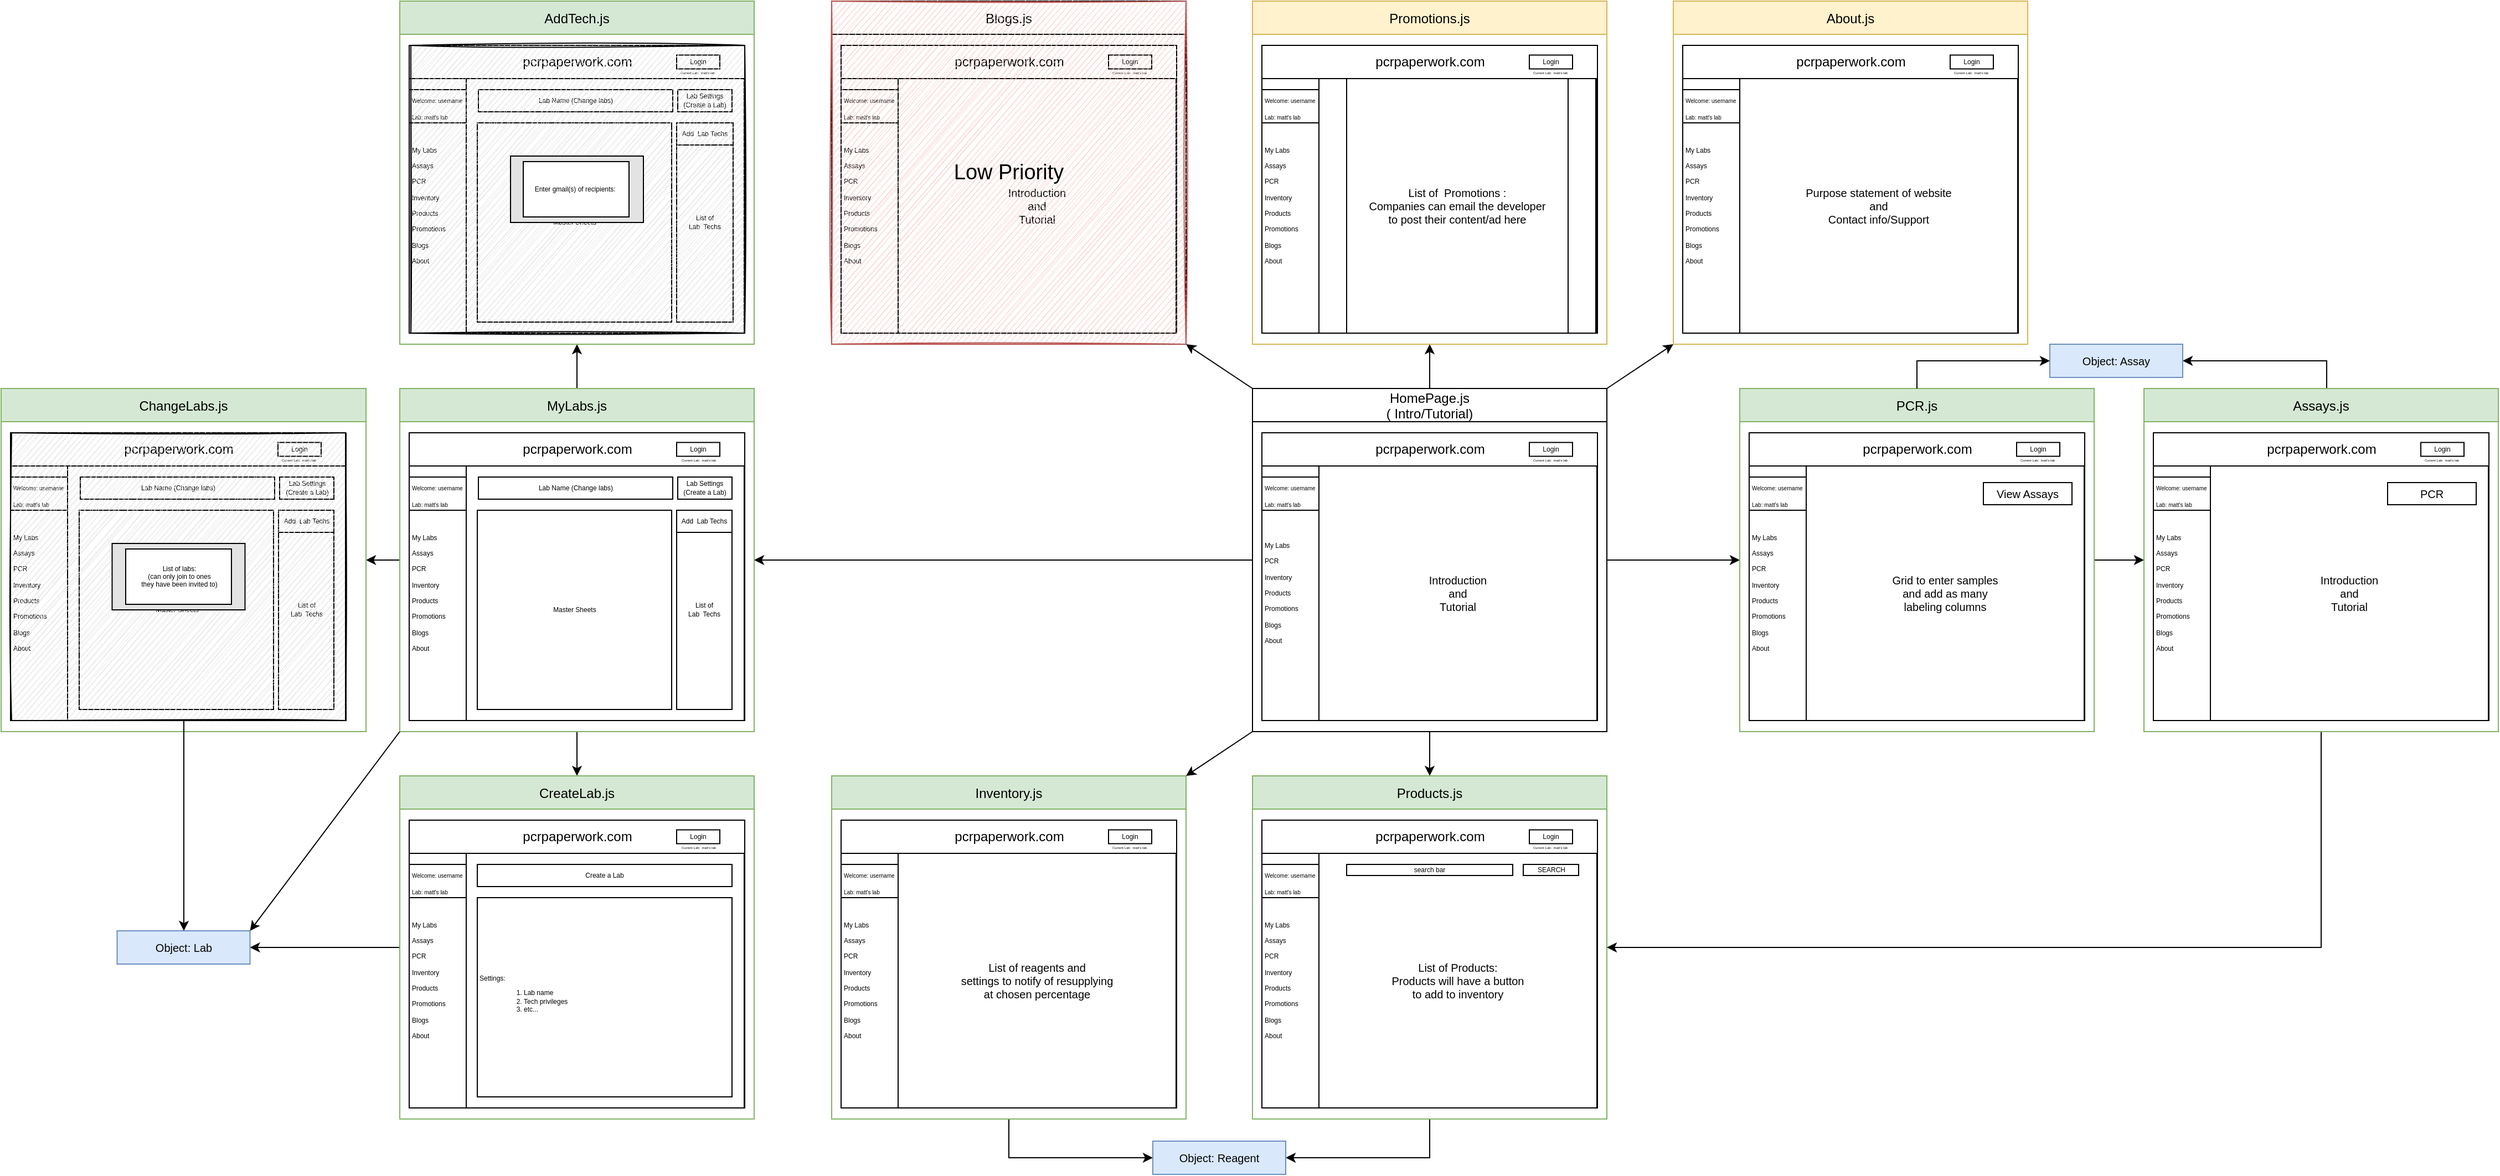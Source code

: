 <mxfile version="20.3.0" type="github">
  <diagram id="LaU50FEgYTBbN2ljfZ3S" name="Page-1">
    <mxGraphModel dx="2753" dy="591" grid="1" gridSize="10" guides="1" tooltips="1" connect="1" arrows="1" fold="1" page="1" pageScale="1" pageWidth="850" pageHeight="1100" math="0" shadow="0">
      <root>
        <mxCell id="0" />
        <mxCell id="1" parent="0" />
        <mxCell id="JK3jXlClNwFspz71vpZK-48" style="edgeStyle=elbowEdgeStyle;rounded=0;orthogonalLoop=1;jettySize=auto;html=1;entryX=1;entryY=0.5;entryDx=0;entryDy=0;fontSize=6;" parent="1" source="TSWFRNveR_eCSNxllhdP-13" target="JK3jXlClNwFspz71vpZK-1" edge="1">
          <mxGeometry relative="1" as="geometry" />
        </mxCell>
        <mxCell id="cyD56U8mkS8DnS-TQXg8-62" style="edgeStyle=orthogonalEdgeStyle;rounded=0;orthogonalLoop=1;jettySize=auto;html=1;entryX=0;entryY=0.5;entryDx=0;entryDy=0;fontSize=3;" edge="1" parent="1" source="TSWFRNveR_eCSNxllhdP-13" target="cyD56U8mkS8DnS-TQXg8-53">
          <mxGeometry relative="1" as="geometry" />
        </mxCell>
        <mxCell id="cyD56U8mkS8DnS-TQXg8-124" style="edgeStyle=orthogonalEdgeStyle;rounded=0;orthogonalLoop=1;jettySize=auto;html=1;entryX=0.5;entryY=1;entryDx=0;entryDy=0;fontSize=3;" edge="1" parent="1" source="TSWFRNveR_eCSNxllhdP-13" target="cyD56U8mkS8DnS-TQXg8-63">
          <mxGeometry relative="1" as="geometry" />
        </mxCell>
        <mxCell id="cyD56U8mkS8DnS-TQXg8-142" style="edgeStyle=orthogonalEdgeStyle;rounded=0;orthogonalLoop=1;jettySize=auto;html=1;entryX=0.5;entryY=0;entryDx=0;entryDy=0;fontSize=10;" edge="1" parent="1" source="TSWFRNveR_eCSNxllhdP-13" target="cyD56U8mkS8DnS-TQXg8-109">
          <mxGeometry relative="1" as="geometry" />
        </mxCell>
        <mxCell id="TSWFRNveR_eCSNxllhdP-13" value="HomePage.js&#xa;( Intro/Tutorial)" style="swimlane;startSize=30;fontStyle=0;" parent="1" vertex="1">
          <mxGeometry x="-540" y="360" width="320" height="310" as="geometry">
            <mxRectangle x="-495" y="10" width="140" height="30" as="alternateBounds" />
          </mxGeometry>
        </mxCell>
        <mxCell id="TSWFRNveR_eCSNxllhdP-18" value="pcrpaperwork.com" style="rounded=0;whiteSpace=wrap;html=1;align=center;" parent="TSWFRNveR_eCSNxllhdP-13" vertex="1">
          <mxGeometry x="8.5" y="40" width="303" height="30" as="geometry" />
        </mxCell>
        <mxCell id="TSWFRNveR_eCSNxllhdP-20" value="" style="rounded=0;whiteSpace=wrap;html=1;" parent="TSWFRNveR_eCSNxllhdP-13" vertex="1">
          <mxGeometry x="8.5" y="70" width="303" height="230" as="geometry" />
        </mxCell>
        <mxCell id="TSWFRNveR_eCSNxllhdP-36" value="Login" style="rounded=0;whiteSpace=wrap;html=1;fontSize=6;" parent="TSWFRNveR_eCSNxllhdP-13" vertex="1">
          <mxGeometry x="250" y="48.75" width="39" height="12.5" as="geometry" />
        </mxCell>
        <mxCell id="TSWFRNveR_eCSNxllhdP-40" value="" style="shape=image;html=1;verticalAlign=top;verticalLabelPosition=bottom;labelBackgroundColor=#ffffff;imageAspect=0;aspect=fixed;image=https://cdn4.iconfinder.com/data/icons/essential-app-2/16/burger-menu-more-panel-128.png;fontSize=6;" parent="TSWFRNveR_eCSNxllhdP-13" vertex="1">
          <mxGeometry x="30" y="46" width="18" height="18" as="geometry" />
        </mxCell>
        <mxCell id="TSWFRNveR_eCSNxllhdP-41" value="My Labs&lt;br&gt;&lt;br&gt;PCR&lt;br&gt;&lt;br&gt;Inventory&lt;br&gt;&lt;br&gt;Products&lt;br&gt;&lt;br&gt;Promotions&lt;br&gt;&lt;br&gt;Blogs&lt;br&gt;&lt;br&gt;About" style="rounded=0;whiteSpace=wrap;html=1;fontSize=6;align=left;" parent="TSWFRNveR_eCSNxllhdP-13" vertex="1">
          <mxGeometry x="8.5" y="70" width="51.5" height="230" as="geometry" />
        </mxCell>
        <mxCell id="TSWFRNveR_eCSNxllhdP-35" value="&lt;font size=&quot;1&quot;&gt;Introduction&lt;br&gt;and&lt;br&gt;Tutorial&lt;br&gt;&lt;/font&gt;" style="rounded=0;whiteSpace=wrap;html=1;fontSize=5;" parent="TSWFRNveR_eCSNxllhdP-13" vertex="1">
          <mxGeometry x="60" y="70" width="251" height="230" as="geometry" />
        </mxCell>
        <mxCell id="JK3jXlClNwFspz71vpZK-9" value="&lt;span style=&quot;font-size: 5px;&quot;&gt;Welcome: username&lt;/span&gt;&lt;br style=&quot;font-size: 5px;&quot;&gt;&lt;span style=&quot;font-size: 5px;&quot;&gt;Lab: matt&#39;s lab&lt;/span&gt;" style="rounded=0;whiteSpace=wrap;html=1;align=left;" parent="TSWFRNveR_eCSNxllhdP-13" vertex="1">
          <mxGeometry x="8.5" y="80" width="51.5" height="30" as="geometry" />
        </mxCell>
        <mxCell id="cyD56U8mkS8DnS-TQXg8-34" value="&lt;font style=&quot;font-size: 3px;&quot;&gt;&lt;font style=&quot;font-size: 3px;&quot;&gt;Current Lab:&lt;/font&gt;&amp;nbsp; matt&#39;s lab&lt;/font&gt;" style="rounded=0;whiteSpace=wrap;html=1;shadow=0;glass=0;sketch=0;fontSize=6;" vertex="1" parent="TSWFRNveR_eCSNxllhdP-13">
          <mxGeometry x="249" y="64" width="40" as="geometry" />
        </mxCell>
        <mxCell id="JK3jXlClNwFspz71vpZK-50" style="edgeStyle=elbowEdgeStyle;rounded=0;orthogonalLoop=1;jettySize=auto;html=1;entryX=0.5;entryY=0;entryDx=0;entryDy=0;fontSize=6;" parent="1" source="JK3jXlClNwFspz71vpZK-1" target="JK3jXlClNwFspz71vpZK-15" edge="1">
          <mxGeometry relative="1" as="geometry" />
        </mxCell>
        <mxCell id="cyD56U8mkS8DnS-TQXg8-13" style="edgeStyle=orthogonalEdgeStyle;rounded=0;orthogonalLoop=1;jettySize=auto;html=1;entryX=0.5;entryY=1;entryDx=0;entryDy=0;" edge="1" parent="1" source="JK3jXlClNwFspz71vpZK-1" target="cyD56U8mkS8DnS-TQXg8-1">
          <mxGeometry relative="1" as="geometry" />
        </mxCell>
        <mxCell id="cyD56U8mkS8DnS-TQXg8-135" style="edgeStyle=orthogonalEdgeStyle;rounded=0;orthogonalLoop=1;jettySize=auto;html=1;entryX=1;entryY=0.5;entryDx=0;entryDy=0;fontSize=3;" edge="1" parent="1" source="JK3jXlClNwFspz71vpZK-1" target="JK3jXlClNwFspz71vpZK-27">
          <mxGeometry relative="1" as="geometry" />
        </mxCell>
        <mxCell id="JK3jXlClNwFspz71vpZK-1" value="MyLabs.js" style="swimlane;startSize=30;fontStyle=0;fillColor=#d5e8d4;strokeColor=#82b366;" parent="1" vertex="1">
          <mxGeometry x="-1310" y="360" width="320" height="310" as="geometry">
            <mxRectangle x="-495" y="80" width="140" height="30" as="alternateBounds" />
          </mxGeometry>
        </mxCell>
        <mxCell id="JK3jXlClNwFspz71vpZK-2" value="pcrpaperwork.com" style="rounded=0;whiteSpace=wrap;html=1;align=center;" parent="JK3jXlClNwFspz71vpZK-1" vertex="1">
          <mxGeometry x="8.5" y="40" width="303" height="30" as="geometry" />
        </mxCell>
        <mxCell id="JK3jXlClNwFspz71vpZK-3" value="" style="rounded=0;whiteSpace=wrap;html=1;" parent="JK3jXlClNwFspz71vpZK-1" vertex="1">
          <mxGeometry x="8.5" y="70" width="303" height="230" as="geometry" />
        </mxCell>
        <mxCell id="JK3jXlClNwFspz71vpZK-4" value="Login" style="rounded=0;whiteSpace=wrap;html=1;fontSize=6;" parent="JK3jXlClNwFspz71vpZK-1" vertex="1">
          <mxGeometry x="250" y="48.75" width="39" height="12.5" as="geometry" />
        </mxCell>
        <mxCell id="JK3jXlClNwFspz71vpZK-5" value="" style="shape=image;html=1;verticalAlign=top;verticalLabelPosition=bottom;labelBackgroundColor=#ffffff;imageAspect=0;aspect=fixed;image=https://cdn4.iconfinder.com/data/icons/essential-app-2/16/burger-menu-more-panel-128.png;fontSize=6;" parent="JK3jXlClNwFspz71vpZK-1" vertex="1">
          <mxGeometry x="30" y="46" width="18" height="18" as="geometry" />
        </mxCell>
        <mxCell id="JK3jXlClNwFspz71vpZK-6" value="My Labs&lt;br&gt;&lt;br&gt;Assays&lt;br&gt;&lt;br&gt;PCR&lt;br&gt;&lt;br&gt;Inventory&lt;br&gt;&lt;br&gt;Products&lt;br&gt;&lt;br&gt;Promotions&lt;br&gt;&lt;br&gt;Blogs&lt;br&gt;&lt;br&gt;About" style="rounded=0;whiteSpace=wrap;html=1;fontSize=6;align=left;" parent="JK3jXlClNwFspz71vpZK-1" vertex="1">
          <mxGeometry x="8.5" y="70" width="51.5" height="230" as="geometry" />
        </mxCell>
        <mxCell id="JK3jXlClNwFspz71vpZK-7" value="" style="rounded=0;whiteSpace=wrap;html=1;fontSize=5;" parent="JK3jXlClNwFspz71vpZK-1" vertex="1">
          <mxGeometry x="60" y="70" width="251" height="230" as="geometry" />
        </mxCell>
        <mxCell id="JK3jXlClNwFspz71vpZK-8" value="&lt;font style=&quot;font-size: 5px;&quot;&gt;Welcome: username&lt;br&gt;Lab: matt&#39;s lab&lt;/font&gt;" style="rounded=0;whiteSpace=wrap;html=1;align=left;" parent="JK3jXlClNwFspz71vpZK-1" vertex="1">
          <mxGeometry x="8.5" y="80" width="51.5" height="30" as="geometry" />
        </mxCell>
        <mxCell id="JK3jXlClNwFspz71vpZK-10" value="Lab Name (Change labs)" style="rounded=0;whiteSpace=wrap;html=1;fontSize=6;" parent="JK3jXlClNwFspz71vpZK-1" vertex="1">
          <mxGeometry x="71" y="80" width="175.5" height="20" as="geometry" />
        </mxCell>
        <mxCell id="JK3jXlClNwFspz71vpZK-11" value="Master Sheets&lt;br&gt;" style="rounded=0;whiteSpace=wrap;html=1;fontSize=6;" parent="JK3jXlClNwFspz71vpZK-1" vertex="1">
          <mxGeometry x="70" y="110" width="175.5" height="180" as="geometry" />
        </mxCell>
        <mxCell id="JK3jXlClNwFspz71vpZK-12" value="List of &lt;br&gt;Lab&amp;nbsp; Techs" style="rounded=0;whiteSpace=wrap;html=1;fontSize=6;" parent="JK3jXlClNwFspz71vpZK-1" vertex="1">
          <mxGeometry x="250" y="110" width="50" height="180" as="geometry" />
        </mxCell>
        <mxCell id="JK3jXlClNwFspz71vpZK-13" value="Lab Settings&lt;br&gt;(Create a Lab)" style="rounded=0;whiteSpace=wrap;html=1;fontSize=6;" parent="JK3jXlClNwFspz71vpZK-1" vertex="1">
          <mxGeometry x="251" y="80" width="49" height="20" as="geometry" />
        </mxCell>
        <mxCell id="cyD56U8mkS8DnS-TQXg8-14" value="&lt;font style=&quot;font-size: 6px;&quot;&gt;Add&amp;nbsp; Lab Techs&lt;/font&gt;" style="rounded=0;whiteSpace=wrap;html=1;fontSize=5;" vertex="1" parent="JK3jXlClNwFspz71vpZK-1">
          <mxGeometry x="250" y="110" width="50" height="20" as="geometry" />
        </mxCell>
        <mxCell id="cyD56U8mkS8DnS-TQXg8-36" value="&lt;font style=&quot;font-size: 3px;&quot;&gt;&lt;font style=&quot;font-size: 3px;&quot;&gt;Current Lab:&lt;/font&gt;&amp;nbsp; matt&#39;s lab&lt;/font&gt;" style="rounded=0;whiteSpace=wrap;html=1;shadow=0;glass=0;sketch=0;fontSize=6;" vertex="1" parent="JK3jXlClNwFspz71vpZK-1">
          <mxGeometry x="249.5" y="64" width="40" as="geometry" />
        </mxCell>
        <mxCell id="cyD56U8mkS8DnS-TQXg8-163" style="edgeStyle=elbowEdgeStyle;rounded=0;orthogonalLoop=1;jettySize=auto;html=1;entryX=1;entryY=0.5;entryDx=0;entryDy=0;fontSize=10;" edge="1" parent="1" source="JK3jXlClNwFspz71vpZK-15" target="cyD56U8mkS8DnS-TQXg8-161">
          <mxGeometry relative="1" as="geometry" />
        </mxCell>
        <mxCell id="JK3jXlClNwFspz71vpZK-15" value="CreateLab.js" style="swimlane;startSize=30;fontStyle=0;fillColor=#d5e8d4;strokeColor=#82b366;" parent="1" vertex="1">
          <mxGeometry x="-1310" y="710" width="320" height="310" as="geometry">
            <mxRectangle x="-495" y="80" width="140" height="30" as="alternateBounds" />
          </mxGeometry>
        </mxCell>
        <mxCell id="JK3jXlClNwFspz71vpZK-16" value="pcrpaperwork.com" style="rounded=0;whiteSpace=wrap;html=1;align=center;" parent="JK3jXlClNwFspz71vpZK-15" vertex="1">
          <mxGeometry x="8.5" y="40" width="303" height="30" as="geometry" />
        </mxCell>
        <mxCell id="JK3jXlClNwFspz71vpZK-17" value="" style="rounded=0;whiteSpace=wrap;html=1;" parent="JK3jXlClNwFspz71vpZK-15" vertex="1">
          <mxGeometry x="8.5" y="70" width="303" height="230" as="geometry" />
        </mxCell>
        <mxCell id="JK3jXlClNwFspz71vpZK-18" value="Login" style="rounded=0;whiteSpace=wrap;html=1;fontSize=6;" parent="JK3jXlClNwFspz71vpZK-15" vertex="1">
          <mxGeometry x="250" y="48.75" width="39" height="12.5" as="geometry" />
        </mxCell>
        <mxCell id="JK3jXlClNwFspz71vpZK-19" value="" style="shape=image;html=1;verticalAlign=top;verticalLabelPosition=bottom;labelBackgroundColor=#ffffff;imageAspect=0;aspect=fixed;image=https://cdn4.iconfinder.com/data/icons/essential-app-2/16/burger-menu-more-panel-128.png;fontSize=6;" parent="JK3jXlClNwFspz71vpZK-15" vertex="1">
          <mxGeometry x="30" y="46" width="18" height="18" as="geometry" />
        </mxCell>
        <mxCell id="JK3jXlClNwFspz71vpZK-20" value="My Labs&lt;br&gt;&lt;br&gt;Assays&lt;br&gt;&lt;br&gt;PCR&lt;br&gt;&lt;br&gt;Inventory&lt;br&gt;&lt;br&gt;Products&lt;br&gt;&lt;br&gt;Promotions&lt;br&gt;&lt;br&gt;Blogs&lt;br&gt;&lt;br&gt;About" style="rounded=0;whiteSpace=wrap;html=1;fontSize=6;align=left;" parent="JK3jXlClNwFspz71vpZK-15" vertex="1">
          <mxGeometry x="8.5" y="70" width="51.5" height="230" as="geometry" />
        </mxCell>
        <mxCell id="JK3jXlClNwFspz71vpZK-21" value="" style="rounded=0;whiteSpace=wrap;html=1;fontSize=5;" parent="JK3jXlClNwFspz71vpZK-15" vertex="1">
          <mxGeometry x="60" y="70" width="251" height="230" as="geometry" />
        </mxCell>
        <mxCell id="JK3jXlClNwFspz71vpZK-22" value="&lt;span style=&quot;font-size: 5px;&quot;&gt;Welcome: username&lt;/span&gt;&lt;br style=&quot;font-size: 5px;&quot;&gt;&lt;span style=&quot;font-size: 5px;&quot;&gt;Lab: matt&#39;s lab&lt;/span&gt;" style="rounded=0;whiteSpace=wrap;html=1;align=left;" parent="JK3jXlClNwFspz71vpZK-15" vertex="1">
          <mxGeometry x="8.5" y="80" width="51.5" height="30" as="geometry" />
        </mxCell>
        <mxCell id="JK3jXlClNwFspz71vpZK-23" value="Create a Lab" style="rounded=0;whiteSpace=wrap;html=1;fontSize=6;" parent="JK3jXlClNwFspz71vpZK-15" vertex="1">
          <mxGeometry x="70" y="80" width="230" height="20" as="geometry" />
        </mxCell>
        <mxCell id="JK3jXlClNwFspz71vpZK-24" value="Settings:&lt;br&gt;&lt;ol&gt;&lt;li&gt;Lab name&lt;/li&gt;&lt;li&gt;Tech privileges&lt;/li&gt;&lt;li&gt;etc...&lt;/li&gt;&lt;/ol&gt;" style="rounded=0;whiteSpace=wrap;html=1;fontSize=6;align=left;" parent="JK3jXlClNwFspz71vpZK-15" vertex="1">
          <mxGeometry x="70" y="110" width="230" height="180" as="geometry" />
        </mxCell>
        <mxCell id="cyD56U8mkS8DnS-TQXg8-32" value="&lt;font style=&quot;font-size: 3px;&quot;&gt;&lt;font style=&quot;font-size: 3px;&quot;&gt;Current Lab:&lt;/font&gt;&amp;nbsp; matt&#39;s lab&lt;/font&gt;" style="rounded=0;whiteSpace=wrap;html=1;shadow=0;glass=0;sketch=0;fontSize=6;" vertex="1" parent="JK3jXlClNwFspz71vpZK-15">
          <mxGeometry x="250" y="64" width="40" as="geometry" />
        </mxCell>
        <mxCell id="JK3jXlClNwFspz71vpZK-27" value="ChangeLabs.js" style="swimlane;startSize=30;fontStyle=0;fillColor=#d5e8d4;strokeColor=#82b366;" parent="1" vertex="1">
          <mxGeometry x="-1670" y="360" width="329.5" height="310" as="geometry">
            <mxRectangle x="-495" y="80" width="140" height="30" as="alternateBounds" />
          </mxGeometry>
        </mxCell>
        <mxCell id="JK3jXlClNwFspz71vpZK-28" value="pcrpaperwork.com" style="rounded=0;whiteSpace=wrap;html=1;align=center;" parent="JK3jXlClNwFspz71vpZK-27" vertex="1">
          <mxGeometry x="8.5" y="40" width="303" height="30" as="geometry" />
        </mxCell>
        <mxCell id="JK3jXlClNwFspz71vpZK-29" value="" style="rounded=0;whiteSpace=wrap;html=1;" parent="JK3jXlClNwFspz71vpZK-27" vertex="1">
          <mxGeometry x="8.5" y="70" width="303" height="230" as="geometry" />
        </mxCell>
        <mxCell id="JK3jXlClNwFspz71vpZK-30" value="Login" style="rounded=0;whiteSpace=wrap;html=1;fontSize=6;" parent="JK3jXlClNwFspz71vpZK-27" vertex="1">
          <mxGeometry x="250" y="48.75" width="39" height="12.5" as="geometry" />
        </mxCell>
        <mxCell id="JK3jXlClNwFspz71vpZK-31" value="" style="shape=image;html=1;verticalAlign=top;verticalLabelPosition=bottom;labelBackgroundColor=#ffffff;imageAspect=0;aspect=fixed;image=https://cdn4.iconfinder.com/data/icons/essential-app-2/16/burger-menu-more-panel-128.png;fontSize=6;" parent="JK3jXlClNwFspz71vpZK-27" vertex="1">
          <mxGeometry x="30" y="46" width="18" height="18" as="geometry" />
        </mxCell>
        <mxCell id="JK3jXlClNwFspz71vpZK-32" value="My Labs&lt;br&gt;&lt;br&gt;Assays&lt;br&gt;&lt;br&gt;PCR&lt;br&gt;&lt;br&gt;Inventory&lt;br&gt;&lt;br&gt;Products&lt;br&gt;&lt;br&gt;Promotions&lt;br&gt;&lt;br&gt;Blogs&lt;br&gt;&lt;br&gt;About" style="rounded=0;whiteSpace=wrap;html=1;fontSize=6;align=left;" parent="JK3jXlClNwFspz71vpZK-27" vertex="1">
          <mxGeometry x="8.5" y="70" width="51.5" height="230" as="geometry" />
        </mxCell>
        <mxCell id="JK3jXlClNwFspz71vpZK-33" value="" style="rounded=0;whiteSpace=wrap;html=1;fontSize=5;" parent="JK3jXlClNwFspz71vpZK-27" vertex="1">
          <mxGeometry x="60" y="70" width="251" height="230" as="geometry" />
        </mxCell>
        <mxCell id="JK3jXlClNwFspz71vpZK-34" value="&lt;span style=&quot;font-size: 5px;&quot;&gt;Welcome: username&lt;/span&gt;&lt;br style=&quot;font-size: 5px;&quot;&gt;&lt;span style=&quot;font-size: 5px;&quot;&gt;Lab: matt&#39;s lab&lt;/span&gt;" style="rounded=0;whiteSpace=wrap;html=1;align=left;" parent="JK3jXlClNwFspz71vpZK-27" vertex="1">
          <mxGeometry x="8.5" y="80" width="51.5" height="30" as="geometry" />
        </mxCell>
        <mxCell id="cyD56U8mkS8DnS-TQXg8-35" value="&lt;font style=&quot;font-size: 3px;&quot;&gt;&lt;font style=&quot;font-size: 3px;&quot;&gt;Current Lab:&lt;/font&gt;&amp;nbsp; matt&#39;s lab&lt;/font&gt;" style="rounded=0;whiteSpace=wrap;html=1;shadow=0;glass=0;sketch=0;fontSize=6;" vertex="1" parent="JK3jXlClNwFspz71vpZK-27">
          <mxGeometry x="249" y="64" width="40" as="geometry" />
        </mxCell>
        <mxCell id="cyD56U8mkS8DnS-TQXg8-48" value="Lab Name (Change labs)" style="rounded=0;whiteSpace=wrap;html=1;fontSize=6;" vertex="1" parent="JK3jXlClNwFspz71vpZK-27">
          <mxGeometry x="71.5" y="80" width="175.5" height="20" as="geometry" />
        </mxCell>
        <mxCell id="cyD56U8mkS8DnS-TQXg8-49" value="Master Sheets&lt;br&gt;" style="rounded=0;whiteSpace=wrap;html=1;fontSize=6;" vertex="1" parent="JK3jXlClNwFspz71vpZK-27">
          <mxGeometry x="70.5" y="110" width="175.5" height="180" as="geometry" />
        </mxCell>
        <mxCell id="cyD56U8mkS8DnS-TQXg8-50" value="List of &lt;br&gt;Lab&amp;nbsp; Techs" style="rounded=0;whiteSpace=wrap;html=1;fontSize=6;" vertex="1" parent="JK3jXlClNwFspz71vpZK-27">
          <mxGeometry x="250.5" y="110" width="50" height="180" as="geometry" />
        </mxCell>
        <mxCell id="cyD56U8mkS8DnS-TQXg8-51" value="Lab Settings&lt;br&gt;(Create a Lab)" style="rounded=0;whiteSpace=wrap;html=1;fontSize=6;" vertex="1" parent="JK3jXlClNwFspz71vpZK-27">
          <mxGeometry x="251.5" y="80" width="49" height="20" as="geometry" />
        </mxCell>
        <mxCell id="cyD56U8mkS8DnS-TQXg8-52" value="&lt;font style=&quot;font-size: 6px;&quot;&gt;Add&amp;nbsp; Lab Techs&lt;/font&gt;" style="rounded=0;whiteSpace=wrap;html=1;fontSize=5;" vertex="1" parent="JK3jXlClNwFspz71vpZK-27">
          <mxGeometry x="250.5" y="110" width="50" height="20" as="geometry" />
        </mxCell>
        <mxCell id="cyD56U8mkS8DnS-TQXg8-38" value="" style="rounded=0;whiteSpace=wrap;html=1;fontSize=6;fillColor=#E3E3E3;glass=0;sketch=1;shadow=0;" vertex="1" parent="JK3jXlClNwFspz71vpZK-27">
          <mxGeometry x="9.5" y="40" width="301.5" height="260" as="geometry" />
        </mxCell>
        <mxCell id="cyD56U8mkS8DnS-TQXg8-39" value="" style="rounded=0;whiteSpace=wrap;html=1;shadow=0;glass=0;sketch=0;fontSize=6;fillColor=#E3E3E3;" vertex="1" parent="JK3jXlClNwFspz71vpZK-27">
          <mxGeometry x="100.25" y="140" width="120" height="60" as="geometry" />
        </mxCell>
        <mxCell id="cyD56U8mkS8DnS-TQXg8-40" value="List of labs:&lt;br&gt;(can only join to ones&lt;br&gt;they have been invited to)" style="rounded=0;whiteSpace=wrap;html=1;shadow=0;glass=0;sketch=0;fontSize=6;" vertex="1" parent="JK3jXlClNwFspz71vpZK-27">
          <mxGeometry x="112.5" y="145" width="95.5" height="50" as="geometry" />
        </mxCell>
        <mxCell id="cyD56U8mkS8DnS-TQXg8-1" value="AddTech.js" style="swimlane;startSize=30;fontStyle=0;fillColor=#d5e8d4;strokeColor=#82b366;" vertex="1" parent="1">
          <mxGeometry x="-1310" y="10" width="320" height="310" as="geometry">
            <mxRectangle x="-495" y="80" width="140" height="30" as="alternateBounds" />
          </mxGeometry>
        </mxCell>
        <mxCell id="cyD56U8mkS8DnS-TQXg8-2" value="pcrpaperwork.com" style="rounded=0;whiteSpace=wrap;html=1;align=center;" vertex="1" parent="cyD56U8mkS8DnS-TQXg8-1">
          <mxGeometry x="8.5" y="40" width="303" height="30" as="geometry" />
        </mxCell>
        <mxCell id="cyD56U8mkS8DnS-TQXg8-3" value="" style="rounded=0;whiteSpace=wrap;html=1;" vertex="1" parent="cyD56U8mkS8DnS-TQXg8-1">
          <mxGeometry x="8.5" y="70" width="303" height="230" as="geometry" />
        </mxCell>
        <mxCell id="cyD56U8mkS8DnS-TQXg8-4" value="Login" style="rounded=0;whiteSpace=wrap;html=1;fontSize=6;" vertex="1" parent="cyD56U8mkS8DnS-TQXg8-1">
          <mxGeometry x="250" y="48.75" width="39" height="12.5" as="geometry" />
        </mxCell>
        <mxCell id="cyD56U8mkS8DnS-TQXg8-5" value="" style="shape=image;html=1;verticalAlign=top;verticalLabelPosition=bottom;labelBackgroundColor=#ffffff;imageAspect=0;aspect=fixed;image=https://cdn4.iconfinder.com/data/icons/essential-app-2/16/burger-menu-more-panel-128.png;fontSize=6;" vertex="1" parent="cyD56U8mkS8DnS-TQXg8-1">
          <mxGeometry x="30" y="46" width="18" height="18" as="geometry" />
        </mxCell>
        <mxCell id="cyD56U8mkS8DnS-TQXg8-6" value="My Labs&lt;br&gt;&lt;br&gt;Assays&lt;br&gt;&lt;br&gt;PCR&lt;br&gt;&lt;br&gt;Inventory&lt;br&gt;&lt;br&gt;Products&lt;br&gt;&lt;br&gt;Promotions&lt;br&gt;&lt;br&gt;Blogs&lt;br&gt;&lt;br&gt;About" style="rounded=0;whiteSpace=wrap;html=1;fontSize=6;align=left;" vertex="1" parent="cyD56U8mkS8DnS-TQXg8-1">
          <mxGeometry x="8.5" y="70" width="51.5" height="230" as="geometry" />
        </mxCell>
        <mxCell id="cyD56U8mkS8DnS-TQXg8-7" value="" style="rounded=0;whiteSpace=wrap;html=1;fontSize=5;" vertex="1" parent="cyD56U8mkS8DnS-TQXg8-1">
          <mxGeometry x="60" y="70" width="251" height="230" as="geometry" />
        </mxCell>
        <mxCell id="cyD56U8mkS8DnS-TQXg8-8" value="&lt;span style=&quot;font-size: 5px;&quot;&gt;Welcome: username&lt;/span&gt;&lt;br style=&quot;font-size: 5px;&quot;&gt;&lt;span style=&quot;font-size: 5px;&quot;&gt;Lab: matt&#39;s lab&lt;/span&gt;" style="rounded=0;whiteSpace=wrap;html=1;align=left;" vertex="1" parent="cyD56U8mkS8DnS-TQXg8-1">
          <mxGeometry x="8.5" y="80" width="51.5" height="30" as="geometry" />
        </mxCell>
        <mxCell id="cyD56U8mkS8DnS-TQXg8-9" value="Lab Name (Change labs)" style="rounded=0;whiteSpace=wrap;html=1;fontSize=6;" vertex="1" parent="cyD56U8mkS8DnS-TQXg8-1">
          <mxGeometry x="71" y="80" width="175.5" height="20" as="geometry" />
        </mxCell>
        <mxCell id="cyD56U8mkS8DnS-TQXg8-10" value="Master Sheets&lt;br&gt;" style="rounded=0;whiteSpace=wrap;html=1;fontSize=6;" vertex="1" parent="cyD56U8mkS8DnS-TQXg8-1">
          <mxGeometry x="70" y="110" width="175.5" height="180" as="geometry" />
        </mxCell>
        <mxCell id="cyD56U8mkS8DnS-TQXg8-11" value="List of &lt;br&gt;Lab&amp;nbsp; Techs" style="rounded=0;whiteSpace=wrap;html=1;fontSize=6;" vertex="1" parent="cyD56U8mkS8DnS-TQXg8-1">
          <mxGeometry x="250" y="110" width="51" height="180" as="geometry" />
        </mxCell>
        <mxCell id="cyD56U8mkS8DnS-TQXg8-12" value="Lab Settings&lt;br&gt;(Create a Lab)" style="rounded=0;whiteSpace=wrap;html=1;fontSize=6;" vertex="1" parent="cyD56U8mkS8DnS-TQXg8-1">
          <mxGeometry x="251" y="80" width="49" height="20" as="geometry" />
        </mxCell>
        <mxCell id="cyD56U8mkS8DnS-TQXg8-28" value="&lt;font style=&quot;font-size: 6px;&quot;&gt;Add&amp;nbsp; Lab Techs&lt;/font&gt;" style="rounded=0;whiteSpace=wrap;html=1;fontSize=5;" vertex="1" parent="cyD56U8mkS8DnS-TQXg8-1">
          <mxGeometry x="250" y="110" width="51" height="20" as="geometry" />
        </mxCell>
        <mxCell id="cyD56U8mkS8DnS-TQXg8-37" value="&lt;font style=&quot;font-size: 3px;&quot;&gt;&lt;font style=&quot;font-size: 3px;&quot;&gt;Current Lab:&lt;/font&gt;&amp;nbsp; matt&#39;s lab&lt;/font&gt;" style="rounded=0;whiteSpace=wrap;html=1;shadow=0;glass=0;sketch=0;fontSize=6;" vertex="1" parent="cyD56U8mkS8DnS-TQXg8-1">
          <mxGeometry x="249" y="64" width="40" as="geometry" />
        </mxCell>
        <mxCell id="cyD56U8mkS8DnS-TQXg8-29" value="" style="rounded=0;whiteSpace=wrap;html=1;fontSize=6;fillColor=#E3E3E3;glass=0;sketch=1;shadow=0;" vertex="1" parent="cyD56U8mkS8DnS-TQXg8-1">
          <mxGeometry x="10" y="40" width="301.5" height="260" as="geometry" />
        </mxCell>
        <mxCell id="cyD56U8mkS8DnS-TQXg8-30" value="" style="rounded=0;whiteSpace=wrap;html=1;shadow=0;glass=0;sketch=0;fontSize=6;fillColor=#E3E3E3;" vertex="1" parent="cyD56U8mkS8DnS-TQXg8-1">
          <mxGeometry x="100" y="140" width="120" height="60" as="geometry" />
        </mxCell>
        <mxCell id="cyD56U8mkS8DnS-TQXg8-31" value="Enter gmail(s) of recipients:&amp;nbsp;&amp;nbsp;" style="rounded=0;whiteSpace=wrap;html=1;shadow=0;glass=0;sketch=0;fontSize=6;" vertex="1" parent="cyD56U8mkS8DnS-TQXg8-1">
          <mxGeometry x="111.5" y="145" width="95.5" height="50" as="geometry" />
        </mxCell>
        <mxCell id="cyD56U8mkS8DnS-TQXg8-172" style="edgeStyle=elbowEdgeStyle;rounded=0;orthogonalLoop=1;jettySize=auto;html=1;entryX=0;entryY=0.5;entryDx=0;entryDy=0;fontSize=10;" edge="1" parent="1" source="cyD56U8mkS8DnS-TQXg8-53">
          <mxGeometry relative="1" as="geometry">
            <mxPoint x="265" y="515" as="targetPoint" />
          </mxGeometry>
        </mxCell>
        <mxCell id="cyD56U8mkS8DnS-TQXg8-53" value="PCR.js" style="swimlane;startSize=30;fontStyle=0;fillColor=#d5e8d4;strokeColor=#82b366;" vertex="1" parent="1">
          <mxGeometry x="-100" y="360" width="320" height="310" as="geometry">
            <mxRectangle x="230" y="360" width="140" height="30" as="alternateBounds" />
          </mxGeometry>
        </mxCell>
        <mxCell id="cyD56U8mkS8DnS-TQXg8-54" value="pcrpaperwork.com" style="rounded=0;whiteSpace=wrap;html=1;align=center;" vertex="1" parent="cyD56U8mkS8DnS-TQXg8-53">
          <mxGeometry x="8.5" y="40" width="303" height="30" as="geometry" />
        </mxCell>
        <mxCell id="cyD56U8mkS8DnS-TQXg8-55" value="" style="rounded=0;whiteSpace=wrap;html=1;" vertex="1" parent="cyD56U8mkS8DnS-TQXg8-53">
          <mxGeometry x="8.5" y="70" width="303" height="230" as="geometry" />
        </mxCell>
        <mxCell id="cyD56U8mkS8DnS-TQXg8-56" value="Login" style="rounded=0;whiteSpace=wrap;html=1;fontSize=6;" vertex="1" parent="cyD56U8mkS8DnS-TQXg8-53">
          <mxGeometry x="250" y="48.75" width="39" height="12.5" as="geometry" />
        </mxCell>
        <mxCell id="cyD56U8mkS8DnS-TQXg8-57" value="" style="shape=image;html=1;verticalAlign=top;verticalLabelPosition=bottom;labelBackgroundColor=#ffffff;imageAspect=0;aspect=fixed;image=https://cdn4.iconfinder.com/data/icons/essential-app-2/16/burger-menu-more-panel-128.png;fontSize=6;" vertex="1" parent="cyD56U8mkS8DnS-TQXg8-53">
          <mxGeometry x="30" y="46" width="18" height="18" as="geometry" />
        </mxCell>
        <mxCell id="cyD56U8mkS8DnS-TQXg8-58" value="My Labs&lt;br&gt;&lt;br&gt;Assays&lt;br&gt;&lt;br&gt;PCR&lt;br&gt;&lt;br&gt;Inventory&lt;br&gt;&lt;br&gt;Products&lt;br&gt;&lt;br&gt;Promotions&lt;br&gt;&lt;br&gt;Blogs&lt;br&gt;&lt;br&gt;About" style="rounded=0;whiteSpace=wrap;html=1;fontSize=6;align=left;" vertex="1" parent="cyD56U8mkS8DnS-TQXg8-53">
          <mxGeometry x="8.5" y="70" width="51.5" height="230" as="geometry" />
        </mxCell>
        <mxCell id="cyD56U8mkS8DnS-TQXg8-59" value="&lt;font size=&quot;1&quot;&gt;Grid to enter samples&lt;br&gt;and add as many&lt;br&gt;labeling columns&lt;br&gt;&lt;/font&gt;" style="rounded=0;whiteSpace=wrap;html=1;fontSize=5;" vertex="1" parent="cyD56U8mkS8DnS-TQXg8-53">
          <mxGeometry x="60" y="70" width="251" height="230" as="geometry" />
        </mxCell>
        <mxCell id="cyD56U8mkS8DnS-TQXg8-60" value="&lt;span style=&quot;font-size: 5px;&quot;&gt;Welcome: username&lt;/span&gt;&lt;br style=&quot;font-size: 5px;&quot;&gt;&lt;span style=&quot;font-size: 5px;&quot;&gt;Lab: matt&#39;s lab&lt;/span&gt;" style="rounded=0;whiteSpace=wrap;html=1;align=left;" vertex="1" parent="cyD56U8mkS8DnS-TQXg8-53">
          <mxGeometry x="8.5" y="80" width="51.5" height="30" as="geometry" />
        </mxCell>
        <mxCell id="cyD56U8mkS8DnS-TQXg8-61" value="&lt;font style=&quot;font-size: 3px;&quot;&gt;&lt;font style=&quot;font-size: 3px;&quot;&gt;Current Lab:&lt;/font&gt;&amp;nbsp; matt&#39;s lab&lt;/font&gt;" style="rounded=0;whiteSpace=wrap;html=1;shadow=0;glass=0;sketch=0;fontSize=6;" vertex="1" parent="cyD56U8mkS8DnS-TQXg8-53">
          <mxGeometry x="249" y="64" width="40" as="geometry" />
        </mxCell>
        <mxCell id="cyD56U8mkS8DnS-TQXg8-173" value="View Assays" style="rounded=0;whiteSpace=wrap;html=1;shadow=0;glass=0;sketch=0;fontSize=10;fillColor=#FFFFFF;" vertex="1" parent="cyD56U8mkS8DnS-TQXg8-53">
          <mxGeometry x="220" y="85" width="80" height="20" as="geometry" />
        </mxCell>
        <mxCell id="cyD56U8mkS8DnS-TQXg8-63" value="Promotions.js" style="swimlane;startSize=30;fontStyle=0;fillColor=#fff2cc;strokeColor=#d6b656;" vertex="1" parent="1">
          <mxGeometry x="-540" y="10" width="320" height="310" as="geometry">
            <mxRectangle x="-495" y="10" width="140" height="30" as="alternateBounds" />
          </mxGeometry>
        </mxCell>
        <mxCell id="cyD56U8mkS8DnS-TQXg8-64" value="pcrpaperwork.com" style="rounded=0;whiteSpace=wrap;html=1;align=center;" vertex="1" parent="cyD56U8mkS8DnS-TQXg8-63">
          <mxGeometry x="8.5" y="40" width="303" height="30" as="geometry" />
        </mxCell>
        <mxCell id="cyD56U8mkS8DnS-TQXg8-65" value="" style="rounded=0;whiteSpace=wrap;html=1;" vertex="1" parent="cyD56U8mkS8DnS-TQXg8-63">
          <mxGeometry x="8.5" y="70" width="303" height="230" as="geometry" />
        </mxCell>
        <mxCell id="cyD56U8mkS8DnS-TQXg8-66" value="Login" style="rounded=0;whiteSpace=wrap;html=1;fontSize=6;" vertex="1" parent="cyD56U8mkS8DnS-TQXg8-63">
          <mxGeometry x="250" y="48.75" width="39" height="12.5" as="geometry" />
        </mxCell>
        <mxCell id="cyD56U8mkS8DnS-TQXg8-67" value="" style="shape=image;html=1;verticalAlign=top;verticalLabelPosition=bottom;labelBackgroundColor=#ffffff;imageAspect=0;aspect=fixed;image=https://cdn4.iconfinder.com/data/icons/essential-app-2/16/burger-menu-more-panel-128.png;fontSize=6;" vertex="1" parent="cyD56U8mkS8DnS-TQXg8-63">
          <mxGeometry x="30" y="46" width="18" height="18" as="geometry" />
        </mxCell>
        <mxCell id="cyD56U8mkS8DnS-TQXg8-68" value="My Labs&lt;br&gt;&lt;br&gt;Assays&lt;br&gt;&lt;br&gt;PCR&lt;br&gt;&lt;br&gt;Inventory&lt;br&gt;&lt;br&gt;Products&lt;br&gt;&lt;br&gt;Promotions&lt;br&gt;&lt;br&gt;Blogs&lt;br&gt;&lt;br&gt;About" style="rounded=0;whiteSpace=wrap;html=1;fontSize=6;align=left;" vertex="1" parent="cyD56U8mkS8DnS-TQXg8-63">
          <mxGeometry x="8.5" y="70" width="51.5" height="230" as="geometry" />
        </mxCell>
        <mxCell id="cyD56U8mkS8DnS-TQXg8-69" value="&lt;font size=&quot;1&quot;&gt;&lt;br&gt;&lt;/font&gt;" style="rounded=0;whiteSpace=wrap;html=1;fontSize=5;" vertex="1" parent="cyD56U8mkS8DnS-TQXg8-63">
          <mxGeometry x="60" y="70" width="251" height="230" as="geometry" />
        </mxCell>
        <mxCell id="cyD56U8mkS8DnS-TQXg8-70" value="&lt;span style=&quot;font-size: 5px;&quot;&gt;Welcome: username&lt;/span&gt;&lt;br style=&quot;font-size: 5px;&quot;&gt;&lt;span style=&quot;font-size: 5px;&quot;&gt;Lab: matt&#39;s lab&lt;/span&gt;" style="rounded=0;whiteSpace=wrap;html=1;align=left;" vertex="1" parent="cyD56U8mkS8DnS-TQXg8-63">
          <mxGeometry x="8.5" y="80" width="51.5" height="30" as="geometry" />
        </mxCell>
        <mxCell id="cyD56U8mkS8DnS-TQXg8-71" value="&lt;font style=&quot;font-size: 3px;&quot;&gt;&lt;font style=&quot;font-size: 3px;&quot;&gt;Current Lab:&lt;/font&gt;&amp;nbsp; matt&#39;s lab&lt;/font&gt;" style="rounded=0;whiteSpace=wrap;html=1;shadow=0;glass=0;sketch=0;fontSize=6;" vertex="1" parent="cyD56U8mkS8DnS-TQXg8-63">
          <mxGeometry x="249" y="64" width="40" as="geometry" />
        </mxCell>
        <mxCell id="cyD56U8mkS8DnS-TQXg8-139" value="&lt;font style=&quot;font-size: 10px;&quot;&gt;List of&amp;nbsp; Promotions :&lt;br&gt;Companies can email the developer&lt;br&gt;to post their content/ad here&lt;/font&gt;" style="shape=process;whiteSpace=wrap;html=1;backgroundOutline=1;rounded=0;shadow=0;glass=0;sketch=0;fontSize=6;fillColor=#FFFFFF;" vertex="1" parent="cyD56U8mkS8DnS-TQXg8-63">
          <mxGeometry x="60" y="70" width="250" height="230" as="geometry" />
        </mxCell>
        <mxCell id="cyD56U8mkS8DnS-TQXg8-72" value="Blogs.js" style="swimlane;startSize=30;fontStyle=0;" vertex="1" parent="1">
          <mxGeometry x="-920" y="10" width="320" height="310" as="geometry">
            <mxRectangle x="-495" y="10" width="140" height="30" as="alternateBounds" />
          </mxGeometry>
        </mxCell>
        <mxCell id="cyD56U8mkS8DnS-TQXg8-73" value="pcrpaperwork.com" style="rounded=0;whiteSpace=wrap;html=1;align=center;" vertex="1" parent="cyD56U8mkS8DnS-TQXg8-72">
          <mxGeometry x="8.5" y="40" width="303" height="30" as="geometry" />
        </mxCell>
        <mxCell id="cyD56U8mkS8DnS-TQXg8-74" value="" style="rounded=0;whiteSpace=wrap;html=1;" vertex="1" parent="cyD56U8mkS8DnS-TQXg8-72">
          <mxGeometry x="8.5" y="70" width="303" height="230" as="geometry" />
        </mxCell>
        <mxCell id="cyD56U8mkS8DnS-TQXg8-75" value="Login" style="rounded=0;whiteSpace=wrap;html=1;fontSize=6;" vertex="1" parent="cyD56U8mkS8DnS-TQXg8-72">
          <mxGeometry x="250" y="48.75" width="39" height="12.5" as="geometry" />
        </mxCell>
        <mxCell id="cyD56U8mkS8DnS-TQXg8-76" value="" style="shape=image;html=1;verticalAlign=top;verticalLabelPosition=bottom;labelBackgroundColor=#ffffff;imageAspect=0;aspect=fixed;image=https://cdn4.iconfinder.com/data/icons/essential-app-2/16/burger-menu-more-panel-128.png;fontSize=6;" vertex="1" parent="cyD56U8mkS8DnS-TQXg8-72">
          <mxGeometry x="30" y="46" width="18" height="18" as="geometry" />
        </mxCell>
        <mxCell id="cyD56U8mkS8DnS-TQXg8-77" value="My Labs&lt;br&gt;&lt;br&gt;Assays&lt;br&gt;&lt;br&gt;PCR&lt;br&gt;&lt;br&gt;Inventory&lt;br&gt;&lt;br&gt;Products&lt;br&gt;&lt;br&gt;Promotions&lt;br&gt;&lt;br&gt;Blogs&lt;br&gt;&lt;br&gt;About" style="rounded=0;whiteSpace=wrap;html=1;fontSize=6;align=left;" vertex="1" parent="cyD56U8mkS8DnS-TQXg8-72">
          <mxGeometry x="8.5" y="70" width="51.5" height="230" as="geometry" />
        </mxCell>
        <mxCell id="cyD56U8mkS8DnS-TQXg8-78" value="&lt;font size=&quot;1&quot;&gt;Introduction&lt;br&gt;and&lt;br&gt;Tutorial&lt;br&gt;&lt;/font&gt;" style="rounded=0;whiteSpace=wrap;html=1;fontSize=5;" vertex="1" parent="cyD56U8mkS8DnS-TQXg8-72">
          <mxGeometry x="60" y="70" width="251" height="230" as="geometry" />
        </mxCell>
        <mxCell id="cyD56U8mkS8DnS-TQXg8-79" value="&lt;span style=&quot;font-size: 5px;&quot;&gt;Welcome: username&lt;/span&gt;&lt;br style=&quot;font-size: 5px;&quot;&gt;&lt;span style=&quot;font-size: 5px;&quot;&gt;Lab: matt&#39;s lab&lt;/span&gt;" style="rounded=0;whiteSpace=wrap;html=1;align=left;" vertex="1" parent="cyD56U8mkS8DnS-TQXg8-72">
          <mxGeometry x="8.5" y="80" width="51.5" height="30" as="geometry" />
        </mxCell>
        <mxCell id="cyD56U8mkS8DnS-TQXg8-80" value="&lt;font style=&quot;font-size: 3px;&quot;&gt;&lt;font style=&quot;font-size: 3px;&quot;&gt;Current Lab:&lt;/font&gt;&amp;nbsp; matt&#39;s lab&lt;/font&gt;" style="rounded=0;whiteSpace=wrap;html=1;shadow=0;glass=0;sketch=0;fontSize=6;" vertex="1" parent="cyD56U8mkS8DnS-TQXg8-72">
          <mxGeometry x="249" y="64" width="40" as="geometry" />
        </mxCell>
        <mxCell id="cyD56U8mkS8DnS-TQXg8-140" value="&lt;font style=&quot;font-size: 19px;&quot;&gt;Low Priority&lt;/font&gt;" style="rounded=0;whiteSpace=wrap;html=1;shadow=0;glass=0;sketch=1;fontSize=6;fillColor=#f8cecc;strokeColor=#b85450;" vertex="1" parent="cyD56U8mkS8DnS-TQXg8-72">
          <mxGeometry width="320" height="310" as="geometry" />
        </mxCell>
        <mxCell id="cyD56U8mkS8DnS-TQXg8-81" value="About.js" style="swimlane;startSize=30;fontStyle=0;fillColor=#fff2cc;strokeColor=#d6b656;" vertex="1" parent="1">
          <mxGeometry x="-160" y="10" width="320" height="310" as="geometry">
            <mxRectangle x="-160" y="10" width="140" height="30" as="alternateBounds" />
          </mxGeometry>
        </mxCell>
        <mxCell id="cyD56U8mkS8DnS-TQXg8-82" value="pcrpaperwork.com" style="rounded=0;whiteSpace=wrap;html=1;align=center;" vertex="1" parent="cyD56U8mkS8DnS-TQXg8-81">
          <mxGeometry x="8.5" y="40" width="303" height="30" as="geometry" />
        </mxCell>
        <mxCell id="cyD56U8mkS8DnS-TQXg8-83" value="" style="rounded=0;whiteSpace=wrap;html=1;" vertex="1" parent="cyD56U8mkS8DnS-TQXg8-81">
          <mxGeometry x="8.5" y="70" width="303" height="230" as="geometry" />
        </mxCell>
        <mxCell id="cyD56U8mkS8DnS-TQXg8-84" value="Login" style="rounded=0;whiteSpace=wrap;html=1;fontSize=6;" vertex="1" parent="cyD56U8mkS8DnS-TQXg8-81">
          <mxGeometry x="250" y="48.75" width="39" height="12.5" as="geometry" />
        </mxCell>
        <mxCell id="cyD56U8mkS8DnS-TQXg8-85" value="" style="shape=image;html=1;verticalAlign=top;verticalLabelPosition=bottom;labelBackgroundColor=#ffffff;imageAspect=0;aspect=fixed;image=https://cdn4.iconfinder.com/data/icons/essential-app-2/16/burger-menu-more-panel-128.png;fontSize=6;" vertex="1" parent="cyD56U8mkS8DnS-TQXg8-81">
          <mxGeometry x="30" y="46" width="18" height="18" as="geometry" />
        </mxCell>
        <mxCell id="cyD56U8mkS8DnS-TQXg8-86" value="My Labs&lt;br&gt;&lt;br&gt;Assays&lt;br&gt;&lt;br&gt;PCR&lt;br&gt;&lt;br&gt;Inventory&lt;br&gt;&lt;br&gt;Products&lt;br&gt;&lt;br&gt;Promotions&lt;br&gt;&lt;br&gt;Blogs&lt;br&gt;&lt;br&gt;About" style="rounded=0;whiteSpace=wrap;html=1;fontSize=6;align=left;" vertex="1" parent="cyD56U8mkS8DnS-TQXg8-81">
          <mxGeometry x="8.5" y="70" width="51.5" height="230" as="geometry" />
        </mxCell>
        <mxCell id="cyD56U8mkS8DnS-TQXg8-87" value="&lt;font size=&quot;1&quot;&gt;Purpose statement of website&lt;br&gt;and&lt;br&gt;Contact info/Support&lt;br&gt;&lt;/font&gt;" style="rounded=0;whiteSpace=wrap;html=1;fontSize=5;" vertex="1" parent="cyD56U8mkS8DnS-TQXg8-81">
          <mxGeometry x="60" y="70" width="251" height="230" as="geometry" />
        </mxCell>
        <mxCell id="cyD56U8mkS8DnS-TQXg8-88" value="&lt;span style=&quot;font-size: 5px;&quot;&gt;Welcome: username&lt;/span&gt;&lt;br style=&quot;font-size: 5px;&quot;&gt;&lt;span style=&quot;font-size: 5px;&quot;&gt;Lab: matt&#39;s lab&lt;/span&gt;" style="rounded=0;whiteSpace=wrap;html=1;align=left;" vertex="1" parent="cyD56U8mkS8DnS-TQXg8-81">
          <mxGeometry x="8.5" y="80" width="51.5" height="30" as="geometry" />
        </mxCell>
        <mxCell id="cyD56U8mkS8DnS-TQXg8-89" value="&lt;font style=&quot;font-size: 3px;&quot;&gt;&lt;font style=&quot;font-size: 3px;&quot;&gt;Current Lab:&lt;/font&gt;&amp;nbsp; matt&#39;s lab&lt;/font&gt;" style="rounded=0;whiteSpace=wrap;html=1;shadow=0;glass=0;sketch=0;fontSize=6;" vertex="1" parent="cyD56U8mkS8DnS-TQXg8-81">
          <mxGeometry x="249" y="64" width="40" as="geometry" />
        </mxCell>
        <mxCell id="cyD56U8mkS8DnS-TQXg8-169" style="edgeStyle=elbowEdgeStyle;rounded=0;orthogonalLoop=1;jettySize=auto;html=1;entryX=1;entryY=0.5;entryDx=0;entryDy=0;fontSize=10;" edge="1" parent="1" target="cyD56U8mkS8DnS-TQXg8-167">
          <mxGeometry relative="1" as="geometry">
            <mxPoint x="430" y="360" as="sourcePoint" />
            <Array as="points">
              <mxPoint x="430" y="330" />
              <mxPoint x="380" y="300" />
              <mxPoint x="410" y="720" />
              <mxPoint x="470" y="750" />
            </Array>
          </mxGeometry>
        </mxCell>
        <mxCell id="cyD56U8mkS8DnS-TQXg8-160" style="edgeStyle=elbowEdgeStyle;rounded=0;orthogonalLoop=1;jettySize=auto;html=1;fontSize=10;entryX=0;entryY=0.5;entryDx=0;entryDy=0;" edge="1" parent="1" source="cyD56U8mkS8DnS-TQXg8-100" target="cyD56U8mkS8DnS-TQXg8-154">
          <mxGeometry relative="1" as="geometry">
            <mxPoint x="-760" y="1060" as="targetPoint" />
            <Array as="points">
              <mxPoint x="-760" y="1030" />
              <mxPoint x="-790" y="1050" />
            </Array>
          </mxGeometry>
        </mxCell>
        <mxCell id="cyD56U8mkS8DnS-TQXg8-100" value="Inventory.js" style="swimlane;startSize=30;fontStyle=0;fillColor=#d5e8d4;strokeColor=#82b366;" vertex="1" parent="1">
          <mxGeometry x="-920" y="710" width="320" height="310" as="geometry">
            <mxRectangle x="-920" y="710" width="140" height="30" as="alternateBounds" />
          </mxGeometry>
        </mxCell>
        <mxCell id="cyD56U8mkS8DnS-TQXg8-101" value="pcrpaperwork.com" style="rounded=0;whiteSpace=wrap;html=1;align=center;" vertex="1" parent="cyD56U8mkS8DnS-TQXg8-100">
          <mxGeometry x="8.5" y="40" width="303" height="30" as="geometry" />
        </mxCell>
        <mxCell id="cyD56U8mkS8DnS-TQXg8-102" value="" style="rounded=0;whiteSpace=wrap;html=1;" vertex="1" parent="cyD56U8mkS8DnS-TQXg8-100">
          <mxGeometry x="8.5" y="70" width="303" height="230" as="geometry" />
        </mxCell>
        <mxCell id="cyD56U8mkS8DnS-TQXg8-103" value="Login" style="rounded=0;whiteSpace=wrap;html=1;fontSize=6;" vertex="1" parent="cyD56U8mkS8DnS-TQXg8-100">
          <mxGeometry x="250" y="48.75" width="39" height="12.5" as="geometry" />
        </mxCell>
        <mxCell id="cyD56U8mkS8DnS-TQXg8-104" value="" style="shape=image;html=1;verticalAlign=top;verticalLabelPosition=bottom;labelBackgroundColor=#ffffff;imageAspect=0;aspect=fixed;image=https://cdn4.iconfinder.com/data/icons/essential-app-2/16/burger-menu-more-panel-128.png;fontSize=6;" vertex="1" parent="cyD56U8mkS8DnS-TQXg8-100">
          <mxGeometry x="30" y="46" width="18" height="18" as="geometry" />
        </mxCell>
        <mxCell id="cyD56U8mkS8DnS-TQXg8-105" value="My Labs&lt;br&gt;&lt;br&gt;Assays&lt;br&gt;&lt;br&gt;PCR&lt;br&gt;&lt;br&gt;Inventory&lt;br&gt;&lt;br&gt;Products&lt;br&gt;&lt;br&gt;Promotions&lt;br&gt;&lt;br&gt;Blogs&lt;br&gt;&lt;br&gt;About" style="rounded=0;whiteSpace=wrap;html=1;fontSize=6;align=left;" vertex="1" parent="cyD56U8mkS8DnS-TQXg8-100">
          <mxGeometry x="8.5" y="70" width="51.5" height="230" as="geometry" />
        </mxCell>
        <mxCell id="cyD56U8mkS8DnS-TQXg8-106" value="&lt;font size=&quot;1&quot;&gt;List of reagents and&lt;br&gt;settings to notify of resupplying&lt;br&gt;at chosen percentage&lt;br&gt;&lt;/font&gt;" style="rounded=0;whiteSpace=wrap;html=1;fontSize=5;" vertex="1" parent="cyD56U8mkS8DnS-TQXg8-100">
          <mxGeometry x="60" y="70" width="251" height="230" as="geometry" />
        </mxCell>
        <mxCell id="cyD56U8mkS8DnS-TQXg8-107" value="&lt;span style=&quot;font-size: 5px;&quot;&gt;Welcome: username&lt;/span&gt;&lt;br style=&quot;font-size: 5px;&quot;&gt;&lt;span style=&quot;font-size: 5px;&quot;&gt;Lab: matt&#39;s lab&lt;/span&gt;" style="rounded=0;whiteSpace=wrap;html=1;align=left;" vertex="1" parent="cyD56U8mkS8DnS-TQXg8-100">
          <mxGeometry x="8.5" y="80" width="51.5" height="30" as="geometry" />
        </mxCell>
        <mxCell id="cyD56U8mkS8DnS-TQXg8-108" value="&lt;font style=&quot;font-size: 3px;&quot;&gt;&lt;font style=&quot;font-size: 3px;&quot;&gt;Current Lab:&lt;/font&gt;&amp;nbsp; matt&#39;s lab&lt;/font&gt;" style="rounded=0;whiteSpace=wrap;html=1;shadow=0;glass=0;sketch=0;fontSize=6;" vertex="1" parent="cyD56U8mkS8DnS-TQXg8-100">
          <mxGeometry x="249" y="64" width="40" as="geometry" />
        </mxCell>
        <mxCell id="cyD56U8mkS8DnS-TQXg8-159" style="edgeStyle=elbowEdgeStyle;rounded=0;orthogonalLoop=1;jettySize=auto;html=1;fontSize=10;entryX=1;entryY=0.5;entryDx=0;entryDy=0;" edge="1" parent="1" source="cyD56U8mkS8DnS-TQXg8-109" target="cyD56U8mkS8DnS-TQXg8-154">
          <mxGeometry relative="1" as="geometry">
            <mxPoint x="-380" y="1070" as="targetPoint" />
            <Array as="points">
              <mxPoint x="-380" y="1040" />
              <mxPoint x="-370" y="1040" />
              <mxPoint x="-380" y="1050" />
            </Array>
          </mxGeometry>
        </mxCell>
        <mxCell id="cyD56U8mkS8DnS-TQXg8-109" value="Products.js" style="swimlane;startSize=30;fontStyle=0;fillColor=#d5e8d4;strokeColor=#82b366;" vertex="1" parent="1">
          <mxGeometry x="-540" y="710" width="320" height="310" as="geometry">
            <mxRectangle x="-540" y="710" width="140" height="30" as="alternateBounds" />
          </mxGeometry>
        </mxCell>
        <mxCell id="cyD56U8mkS8DnS-TQXg8-110" value="pcrpaperwork.com" style="rounded=0;whiteSpace=wrap;html=1;align=center;" vertex="1" parent="cyD56U8mkS8DnS-TQXg8-109">
          <mxGeometry x="8.5" y="40" width="303" height="30" as="geometry" />
        </mxCell>
        <mxCell id="cyD56U8mkS8DnS-TQXg8-111" value="" style="rounded=0;whiteSpace=wrap;html=1;" vertex="1" parent="cyD56U8mkS8DnS-TQXg8-109">
          <mxGeometry x="8.5" y="70" width="303" height="230" as="geometry" />
        </mxCell>
        <mxCell id="cyD56U8mkS8DnS-TQXg8-112" value="Login" style="rounded=0;whiteSpace=wrap;html=1;fontSize=6;" vertex="1" parent="cyD56U8mkS8DnS-TQXg8-109">
          <mxGeometry x="250" y="48.75" width="39" height="12.5" as="geometry" />
        </mxCell>
        <mxCell id="cyD56U8mkS8DnS-TQXg8-113" value="" style="shape=image;html=1;verticalAlign=top;verticalLabelPosition=bottom;labelBackgroundColor=#ffffff;imageAspect=0;aspect=fixed;image=https://cdn4.iconfinder.com/data/icons/essential-app-2/16/burger-menu-more-panel-128.png;fontSize=6;" vertex="1" parent="cyD56U8mkS8DnS-TQXg8-109">
          <mxGeometry x="30" y="46" width="18" height="18" as="geometry" />
        </mxCell>
        <mxCell id="cyD56U8mkS8DnS-TQXg8-114" value="My Labs&lt;br&gt;&lt;br&gt;Assays&lt;br&gt;&lt;br&gt;PCR&lt;br&gt;&lt;br&gt;Inventory&lt;br&gt;&lt;br&gt;Products&lt;br&gt;&lt;br&gt;Promotions&lt;br&gt;&lt;br&gt;Blogs&lt;br&gt;&lt;br&gt;About" style="rounded=0;whiteSpace=wrap;html=1;fontSize=6;align=left;" vertex="1" parent="cyD56U8mkS8DnS-TQXg8-109">
          <mxGeometry x="8.5" y="70" width="51.5" height="230" as="geometry" />
        </mxCell>
        <mxCell id="cyD56U8mkS8DnS-TQXg8-115" value="&lt;font size=&quot;1&quot;&gt;List of Products:&lt;br&gt;Products will have a button&lt;br&gt;to add to inventory&lt;br&gt;&lt;/font&gt;" style="rounded=0;whiteSpace=wrap;html=1;fontSize=5;" vertex="1" parent="cyD56U8mkS8DnS-TQXg8-109">
          <mxGeometry x="60" y="70" width="251" height="230" as="geometry" />
        </mxCell>
        <mxCell id="cyD56U8mkS8DnS-TQXg8-116" value="&lt;span style=&quot;font-size: 5px;&quot;&gt;Welcome: username&lt;/span&gt;&lt;br style=&quot;font-size: 5px;&quot;&gt;&lt;span style=&quot;font-size: 5px;&quot;&gt;Lab: matt&#39;s lab&lt;/span&gt;" style="rounded=0;whiteSpace=wrap;html=1;align=left;" vertex="1" parent="cyD56U8mkS8DnS-TQXg8-109">
          <mxGeometry x="8.5" y="80" width="51.5" height="30" as="geometry" />
        </mxCell>
        <mxCell id="cyD56U8mkS8DnS-TQXg8-117" value="&lt;font style=&quot;font-size: 3px;&quot;&gt;&lt;font style=&quot;font-size: 3px;&quot;&gt;Current Lab:&lt;/font&gt;&amp;nbsp; matt&#39;s lab&lt;/font&gt;" style="rounded=0;whiteSpace=wrap;html=1;shadow=0;glass=0;sketch=0;fontSize=6;" vertex="1" parent="cyD56U8mkS8DnS-TQXg8-109">
          <mxGeometry x="249" y="64" width="40" as="geometry" />
        </mxCell>
        <mxCell id="cyD56U8mkS8DnS-TQXg8-137" value="&lt;font style=&quot;font-size: 6px;&quot;&gt;search bar&lt;/font&gt;" style="rounded=0;whiteSpace=wrap;html=1;shadow=0;glass=0;sketch=0;fontSize=3;fillColor=#FFFFFF;" vertex="1" parent="cyD56U8mkS8DnS-TQXg8-109">
          <mxGeometry x="85" y="80" width="150" height="10" as="geometry" />
        </mxCell>
        <mxCell id="cyD56U8mkS8DnS-TQXg8-138" value="&lt;font style=&quot;font-size: 6px;&quot;&gt;SEARCH&lt;/font&gt;" style="rounded=0;whiteSpace=wrap;html=1;shadow=0;glass=0;sketch=0;fontSize=3;fillColor=#FFFFFF;" vertex="1" parent="cyD56U8mkS8DnS-TQXg8-109">
          <mxGeometry x="244.5" y="80" width="50" height="10" as="geometry" />
        </mxCell>
        <mxCell id="cyD56U8mkS8DnS-TQXg8-121" value="" style="endArrow=classic;html=1;rounded=0;fontSize=3;entryX=0;entryY=1;entryDx=0;entryDy=0;exitX=1;exitY=0;exitDx=0;exitDy=0;" edge="1" parent="1" source="TSWFRNveR_eCSNxllhdP-13" target="cyD56U8mkS8DnS-TQXg8-81">
          <mxGeometry width="50" height="50" relative="1" as="geometry">
            <mxPoint x="-560" y="470" as="sourcePoint" />
            <mxPoint x="-510" y="420" as="targetPoint" />
          </mxGeometry>
        </mxCell>
        <mxCell id="cyD56U8mkS8DnS-TQXg8-122" value="" style="endArrow=classic;html=1;rounded=0;fontSize=3;entryX=1;entryY=0;entryDx=0;entryDy=0;exitX=0;exitY=1;exitDx=0;exitDy=0;" edge="1" parent="1" source="TSWFRNveR_eCSNxllhdP-13" target="cyD56U8mkS8DnS-TQXg8-100">
          <mxGeometry width="50" height="50" relative="1" as="geometry">
            <mxPoint x="-430" y="480" as="sourcePoint" />
            <mxPoint x="-380" y="430" as="targetPoint" />
          </mxGeometry>
        </mxCell>
        <mxCell id="cyD56U8mkS8DnS-TQXg8-143" value="" style="endArrow=classic;html=1;rounded=0;fontSize=10;entryX=1;entryY=1;entryDx=0;entryDy=0;exitX=0;exitY=0;exitDx=0;exitDy=0;" edge="1" parent="1" source="TSWFRNveR_eCSNxllhdP-13" target="cyD56U8mkS8DnS-TQXg8-72">
          <mxGeometry width="50" height="50" relative="1" as="geometry">
            <mxPoint x="-520" y="450" as="sourcePoint" />
            <mxPoint x="-470" y="400" as="targetPoint" />
          </mxGeometry>
        </mxCell>
        <mxCell id="cyD56U8mkS8DnS-TQXg8-154" value="Object: Reagent" style="rounded=0;whiteSpace=wrap;html=1;shadow=0;glass=0;sketch=0;fontSize=10;fillColor=#dae8fc;strokeColor=#6c8ebf;" vertex="1" parent="1">
          <mxGeometry x="-630" y="1040" width="120" height="30" as="geometry" />
        </mxCell>
        <mxCell id="cyD56U8mkS8DnS-TQXg8-161" value="Object: Lab" style="rounded=0;whiteSpace=wrap;html=1;shadow=0;glass=0;sketch=0;fontSize=10;fillColor=#dae8fc;strokeColor=#6c8ebf;" vertex="1" parent="1">
          <mxGeometry x="-1565.25" y="850" width="120" height="30" as="geometry" />
        </mxCell>
        <mxCell id="cyD56U8mkS8DnS-TQXg8-162" style="edgeStyle=elbowEdgeStyle;rounded=0;orthogonalLoop=1;jettySize=auto;html=1;entryX=0.5;entryY=0;entryDx=0;entryDy=0;fontSize=10;" edge="1" parent="1" source="cyD56U8mkS8DnS-TQXg8-38" target="cyD56U8mkS8DnS-TQXg8-161">
          <mxGeometry relative="1" as="geometry" />
        </mxCell>
        <mxCell id="cyD56U8mkS8DnS-TQXg8-164" value="" style="endArrow=classic;html=1;rounded=0;fontSize=10;entryX=1;entryY=0;entryDx=0;entryDy=0;exitX=0;exitY=1;exitDx=0;exitDy=0;" edge="1" parent="1" source="JK3jXlClNwFspz71vpZK-1" target="cyD56U8mkS8DnS-TQXg8-161">
          <mxGeometry width="50" height="50" relative="1" as="geometry">
            <mxPoint x="-1230" y="690" as="sourcePoint" />
            <mxPoint x="-1180" y="640" as="targetPoint" />
          </mxGeometry>
        </mxCell>
        <mxCell id="cyD56U8mkS8DnS-TQXg8-167" value="Object: Assay" style="rounded=0;whiteSpace=wrap;html=1;shadow=0;glass=0;sketch=0;fontSize=10;fillColor=#dae8fc;strokeColor=#6c8ebf;" vertex="1" parent="1">
          <mxGeometry x="180" y="320" width="120" height="30" as="geometry" />
        </mxCell>
        <mxCell id="cyD56U8mkS8DnS-TQXg8-171" style="edgeStyle=elbowEdgeStyle;rounded=0;orthogonalLoop=1;jettySize=auto;html=1;fontSize=10;entryX=0;entryY=0.5;entryDx=0;entryDy=0;exitX=0.5;exitY=0;exitDx=0;exitDy=0;" edge="1" parent="1" source="cyD56U8mkS8DnS-TQXg8-53" target="cyD56U8mkS8DnS-TQXg8-167">
          <mxGeometry relative="1" as="geometry">
            <mxPoint x="70" y="850" as="targetPoint" />
            <Array as="points">
              <mxPoint x="60" y="330" />
              <mxPoint x="120" y="340" />
              <mxPoint x="60" y="690" />
              <mxPoint x="86" y="710" />
              <mxPoint x="80" y="730" />
            </Array>
          </mxGeometry>
        </mxCell>
        <mxCell id="cyD56U8mkS8DnS-TQXg8-187" style="edgeStyle=elbowEdgeStyle;rounded=0;orthogonalLoop=1;jettySize=auto;html=1;entryX=1;entryY=0.5;entryDx=0;entryDy=0;fontSize=10;" edge="1" parent="1" source="cyD56U8mkS8DnS-TQXg8-176" target="cyD56U8mkS8DnS-TQXg8-109">
          <mxGeometry relative="1" as="geometry">
            <Array as="points">
              <mxPoint x="425" y="750" />
              <mxPoint x="440" y="760" />
            </Array>
          </mxGeometry>
        </mxCell>
        <mxCell id="cyD56U8mkS8DnS-TQXg8-176" value="Assays.js" style="swimlane;startSize=30;fontStyle=0;fillColor=#d5e8d4;strokeColor=#82b366;" vertex="1" parent="1">
          <mxGeometry x="265" y="360" width="320" height="310" as="geometry">
            <mxRectangle x="230" y="360" width="140" height="30" as="alternateBounds" />
          </mxGeometry>
        </mxCell>
        <mxCell id="cyD56U8mkS8DnS-TQXg8-177" value="pcrpaperwork.com" style="rounded=0;whiteSpace=wrap;html=1;align=center;" vertex="1" parent="cyD56U8mkS8DnS-TQXg8-176">
          <mxGeometry x="8.5" y="40" width="303" height="30" as="geometry" />
        </mxCell>
        <mxCell id="cyD56U8mkS8DnS-TQXg8-178" value="" style="rounded=0;whiteSpace=wrap;html=1;" vertex="1" parent="cyD56U8mkS8DnS-TQXg8-176">
          <mxGeometry x="8.5" y="70" width="303" height="230" as="geometry" />
        </mxCell>
        <mxCell id="cyD56U8mkS8DnS-TQXg8-179" value="Login" style="rounded=0;whiteSpace=wrap;html=1;fontSize=6;" vertex="1" parent="cyD56U8mkS8DnS-TQXg8-176">
          <mxGeometry x="250" y="48.75" width="39" height="12.5" as="geometry" />
        </mxCell>
        <mxCell id="cyD56U8mkS8DnS-TQXg8-180" value="" style="shape=image;html=1;verticalAlign=top;verticalLabelPosition=bottom;labelBackgroundColor=#ffffff;imageAspect=0;aspect=fixed;image=https://cdn4.iconfinder.com/data/icons/essential-app-2/16/burger-menu-more-panel-128.png;fontSize=6;" vertex="1" parent="cyD56U8mkS8DnS-TQXg8-176">
          <mxGeometry x="30" y="46" width="18" height="18" as="geometry" />
        </mxCell>
        <mxCell id="cyD56U8mkS8DnS-TQXg8-181" value="My Labs&lt;br&gt;&lt;br&gt;Assays&lt;br&gt;&lt;br&gt;PCR&lt;br&gt;&lt;br&gt;Inventory&lt;br&gt;&lt;br&gt;Products&lt;br&gt;&lt;br&gt;Promotions&lt;br&gt;&lt;br&gt;Blogs&lt;br&gt;&lt;br&gt;About" style="rounded=0;whiteSpace=wrap;html=1;fontSize=6;align=left;" vertex="1" parent="cyD56U8mkS8DnS-TQXg8-176">
          <mxGeometry x="8.5" y="70" width="51.5" height="230" as="geometry" />
        </mxCell>
        <mxCell id="cyD56U8mkS8DnS-TQXg8-182" value="&lt;font size=&quot;1&quot;&gt;Introduction&lt;br&gt;and&lt;br&gt;Tutorial&lt;br&gt;&lt;/font&gt;" style="rounded=0;whiteSpace=wrap;html=1;fontSize=5;" vertex="1" parent="cyD56U8mkS8DnS-TQXg8-176">
          <mxGeometry x="60" y="70" width="251" height="230" as="geometry" />
        </mxCell>
        <mxCell id="cyD56U8mkS8DnS-TQXg8-183" value="&lt;span style=&quot;font-size: 5px;&quot;&gt;Welcome: username&lt;/span&gt;&lt;br style=&quot;font-size: 5px;&quot;&gt;&lt;span style=&quot;font-size: 5px;&quot;&gt;Lab: matt&#39;s lab&lt;/span&gt;" style="rounded=0;whiteSpace=wrap;html=1;align=left;" vertex="1" parent="cyD56U8mkS8DnS-TQXg8-176">
          <mxGeometry x="8.5" y="80" width="51.5" height="30" as="geometry" />
        </mxCell>
        <mxCell id="cyD56U8mkS8DnS-TQXg8-184" value="&lt;font style=&quot;font-size: 3px;&quot;&gt;&lt;font style=&quot;font-size: 3px;&quot;&gt;Current Lab:&lt;/font&gt;&amp;nbsp; matt&#39;s lab&lt;/font&gt;" style="rounded=0;whiteSpace=wrap;html=1;shadow=0;glass=0;sketch=0;fontSize=6;" vertex="1" parent="cyD56U8mkS8DnS-TQXg8-176">
          <mxGeometry x="249" y="64" width="40" as="geometry" />
        </mxCell>
        <mxCell id="cyD56U8mkS8DnS-TQXg8-185" value="PCR" style="rounded=0;whiteSpace=wrap;html=1;shadow=0;glass=0;sketch=0;fontSize=10;fillColor=#FFFFFF;" vertex="1" parent="cyD56U8mkS8DnS-TQXg8-176">
          <mxGeometry x="220" y="85" width="80" height="20" as="geometry" />
        </mxCell>
      </root>
    </mxGraphModel>
  </diagram>
</mxfile>
